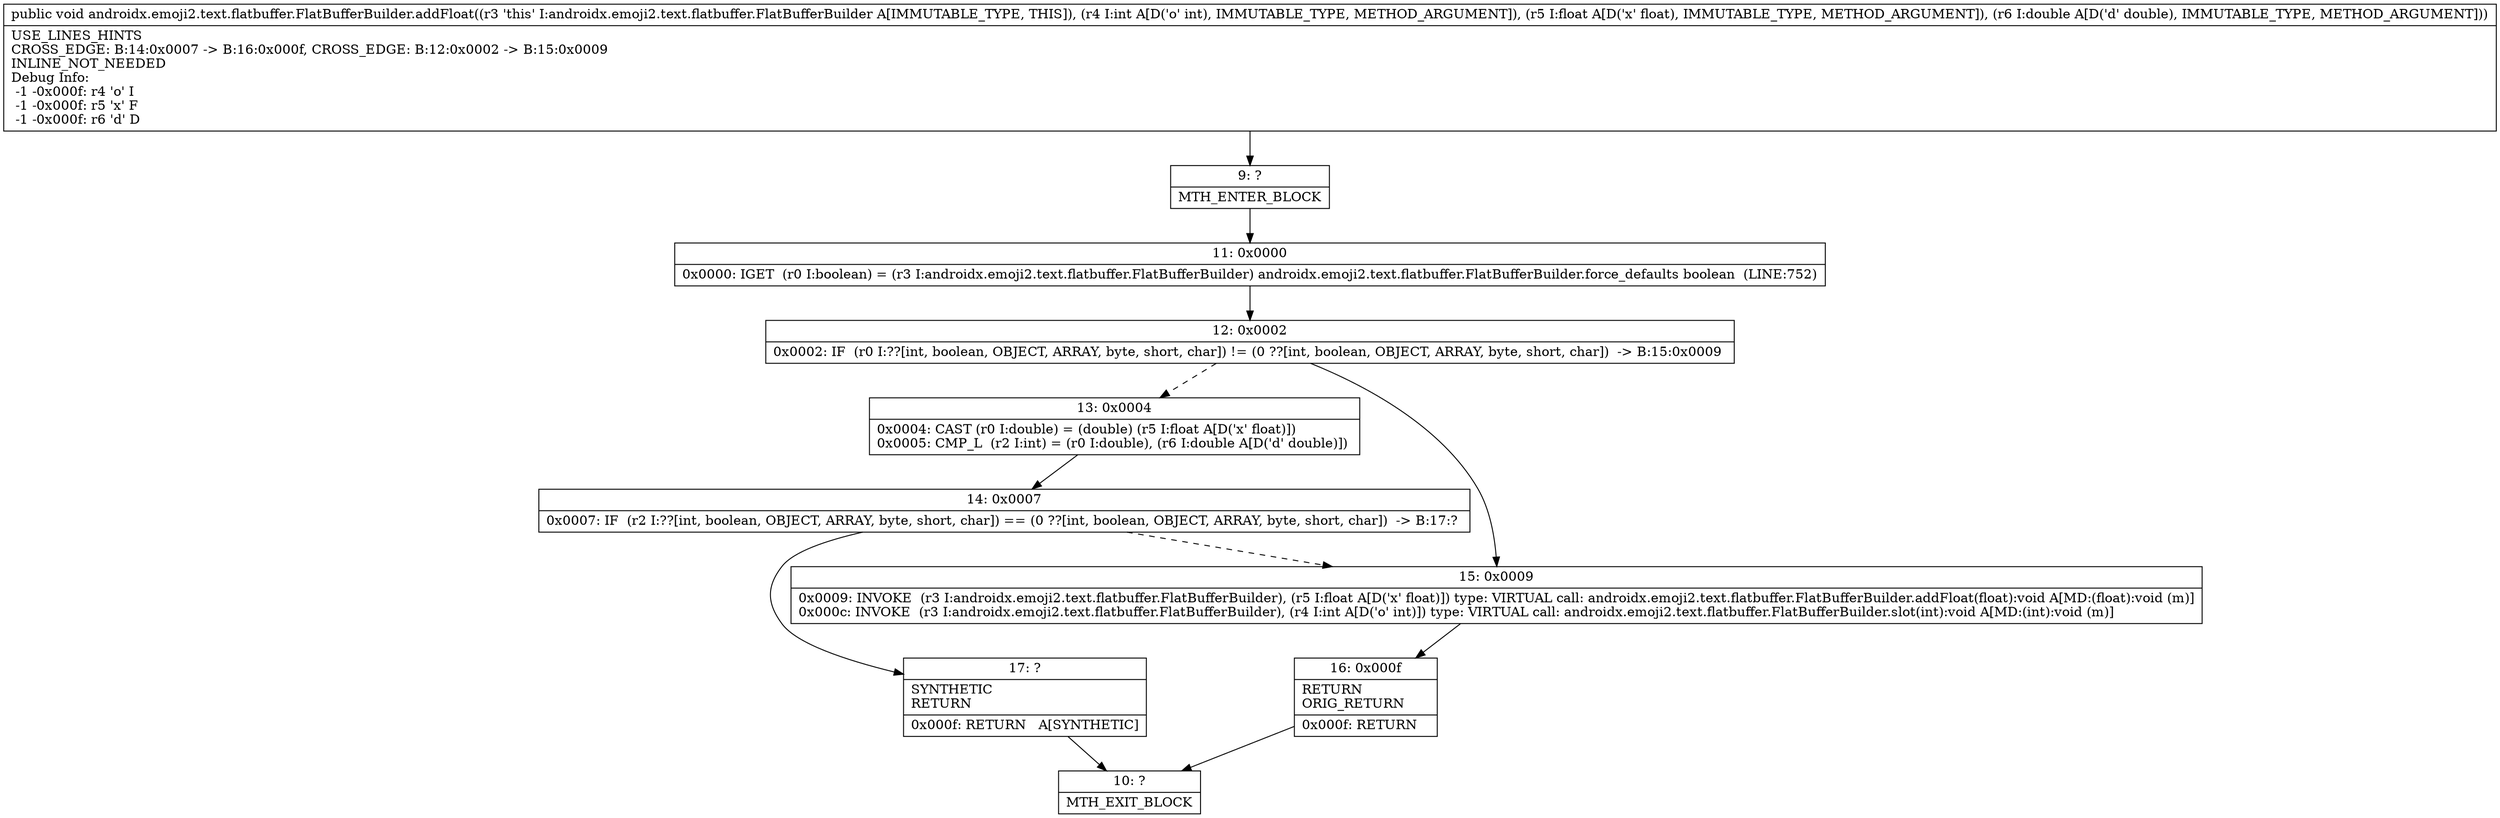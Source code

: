 digraph "CFG forandroidx.emoji2.text.flatbuffer.FlatBufferBuilder.addFloat(IFD)V" {
Node_9 [shape=record,label="{9\:\ ?|MTH_ENTER_BLOCK\l}"];
Node_11 [shape=record,label="{11\:\ 0x0000|0x0000: IGET  (r0 I:boolean) = (r3 I:androidx.emoji2.text.flatbuffer.FlatBufferBuilder) androidx.emoji2.text.flatbuffer.FlatBufferBuilder.force_defaults boolean  (LINE:752)\l}"];
Node_12 [shape=record,label="{12\:\ 0x0002|0x0002: IF  (r0 I:??[int, boolean, OBJECT, ARRAY, byte, short, char]) != (0 ??[int, boolean, OBJECT, ARRAY, byte, short, char])  \-\> B:15:0x0009 \l}"];
Node_13 [shape=record,label="{13\:\ 0x0004|0x0004: CAST (r0 I:double) = (double) (r5 I:float A[D('x' float)]) \l0x0005: CMP_L  (r2 I:int) = (r0 I:double), (r6 I:double A[D('d' double)]) \l}"];
Node_14 [shape=record,label="{14\:\ 0x0007|0x0007: IF  (r2 I:??[int, boolean, OBJECT, ARRAY, byte, short, char]) == (0 ??[int, boolean, OBJECT, ARRAY, byte, short, char])  \-\> B:17:? \l}"];
Node_17 [shape=record,label="{17\:\ ?|SYNTHETIC\lRETURN\l|0x000f: RETURN   A[SYNTHETIC]\l}"];
Node_10 [shape=record,label="{10\:\ ?|MTH_EXIT_BLOCK\l}"];
Node_15 [shape=record,label="{15\:\ 0x0009|0x0009: INVOKE  (r3 I:androidx.emoji2.text.flatbuffer.FlatBufferBuilder), (r5 I:float A[D('x' float)]) type: VIRTUAL call: androidx.emoji2.text.flatbuffer.FlatBufferBuilder.addFloat(float):void A[MD:(float):void (m)]\l0x000c: INVOKE  (r3 I:androidx.emoji2.text.flatbuffer.FlatBufferBuilder), (r4 I:int A[D('o' int)]) type: VIRTUAL call: androidx.emoji2.text.flatbuffer.FlatBufferBuilder.slot(int):void A[MD:(int):void (m)]\l}"];
Node_16 [shape=record,label="{16\:\ 0x000f|RETURN\lORIG_RETURN\l|0x000f: RETURN   \l}"];
MethodNode[shape=record,label="{public void androidx.emoji2.text.flatbuffer.FlatBufferBuilder.addFloat((r3 'this' I:androidx.emoji2.text.flatbuffer.FlatBufferBuilder A[IMMUTABLE_TYPE, THIS]), (r4 I:int A[D('o' int), IMMUTABLE_TYPE, METHOD_ARGUMENT]), (r5 I:float A[D('x' float), IMMUTABLE_TYPE, METHOD_ARGUMENT]), (r6 I:double A[D('d' double), IMMUTABLE_TYPE, METHOD_ARGUMENT]))  | USE_LINES_HINTS\lCROSS_EDGE: B:14:0x0007 \-\> B:16:0x000f, CROSS_EDGE: B:12:0x0002 \-\> B:15:0x0009\lINLINE_NOT_NEEDED\lDebug Info:\l  \-1 \-0x000f: r4 'o' I\l  \-1 \-0x000f: r5 'x' F\l  \-1 \-0x000f: r6 'd' D\l}"];
MethodNode -> Node_9;Node_9 -> Node_11;
Node_11 -> Node_12;
Node_12 -> Node_13[style=dashed];
Node_12 -> Node_15;
Node_13 -> Node_14;
Node_14 -> Node_15[style=dashed];
Node_14 -> Node_17;
Node_17 -> Node_10;
Node_15 -> Node_16;
Node_16 -> Node_10;
}


